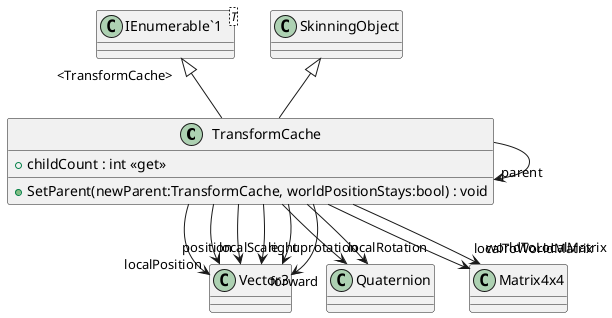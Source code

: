 @startuml
class TransformCache {
    + childCount : int <<get>>
    + SetParent(newParent:TransformCache, worldPositionStays:bool) : void
}
class "IEnumerable`1"<T> {
}
SkinningObject <|-- TransformCache
"IEnumerable`1" "<TransformCache>" <|-- TransformCache
TransformCache --> "parent" TransformCache
TransformCache --> "localPosition" Vector3
TransformCache --> "localRotation" Quaternion
TransformCache --> "localScale" Vector3
TransformCache --> "position" Vector3
TransformCache --> "rotation" Quaternion
TransformCache --> "right" Vector3
TransformCache --> "up" Vector3
TransformCache --> "forward" Vector3
TransformCache --> "localToWorldMatrix" Matrix4x4
TransformCache --> "worldToLocalMatrix" Matrix4x4
@enduml
